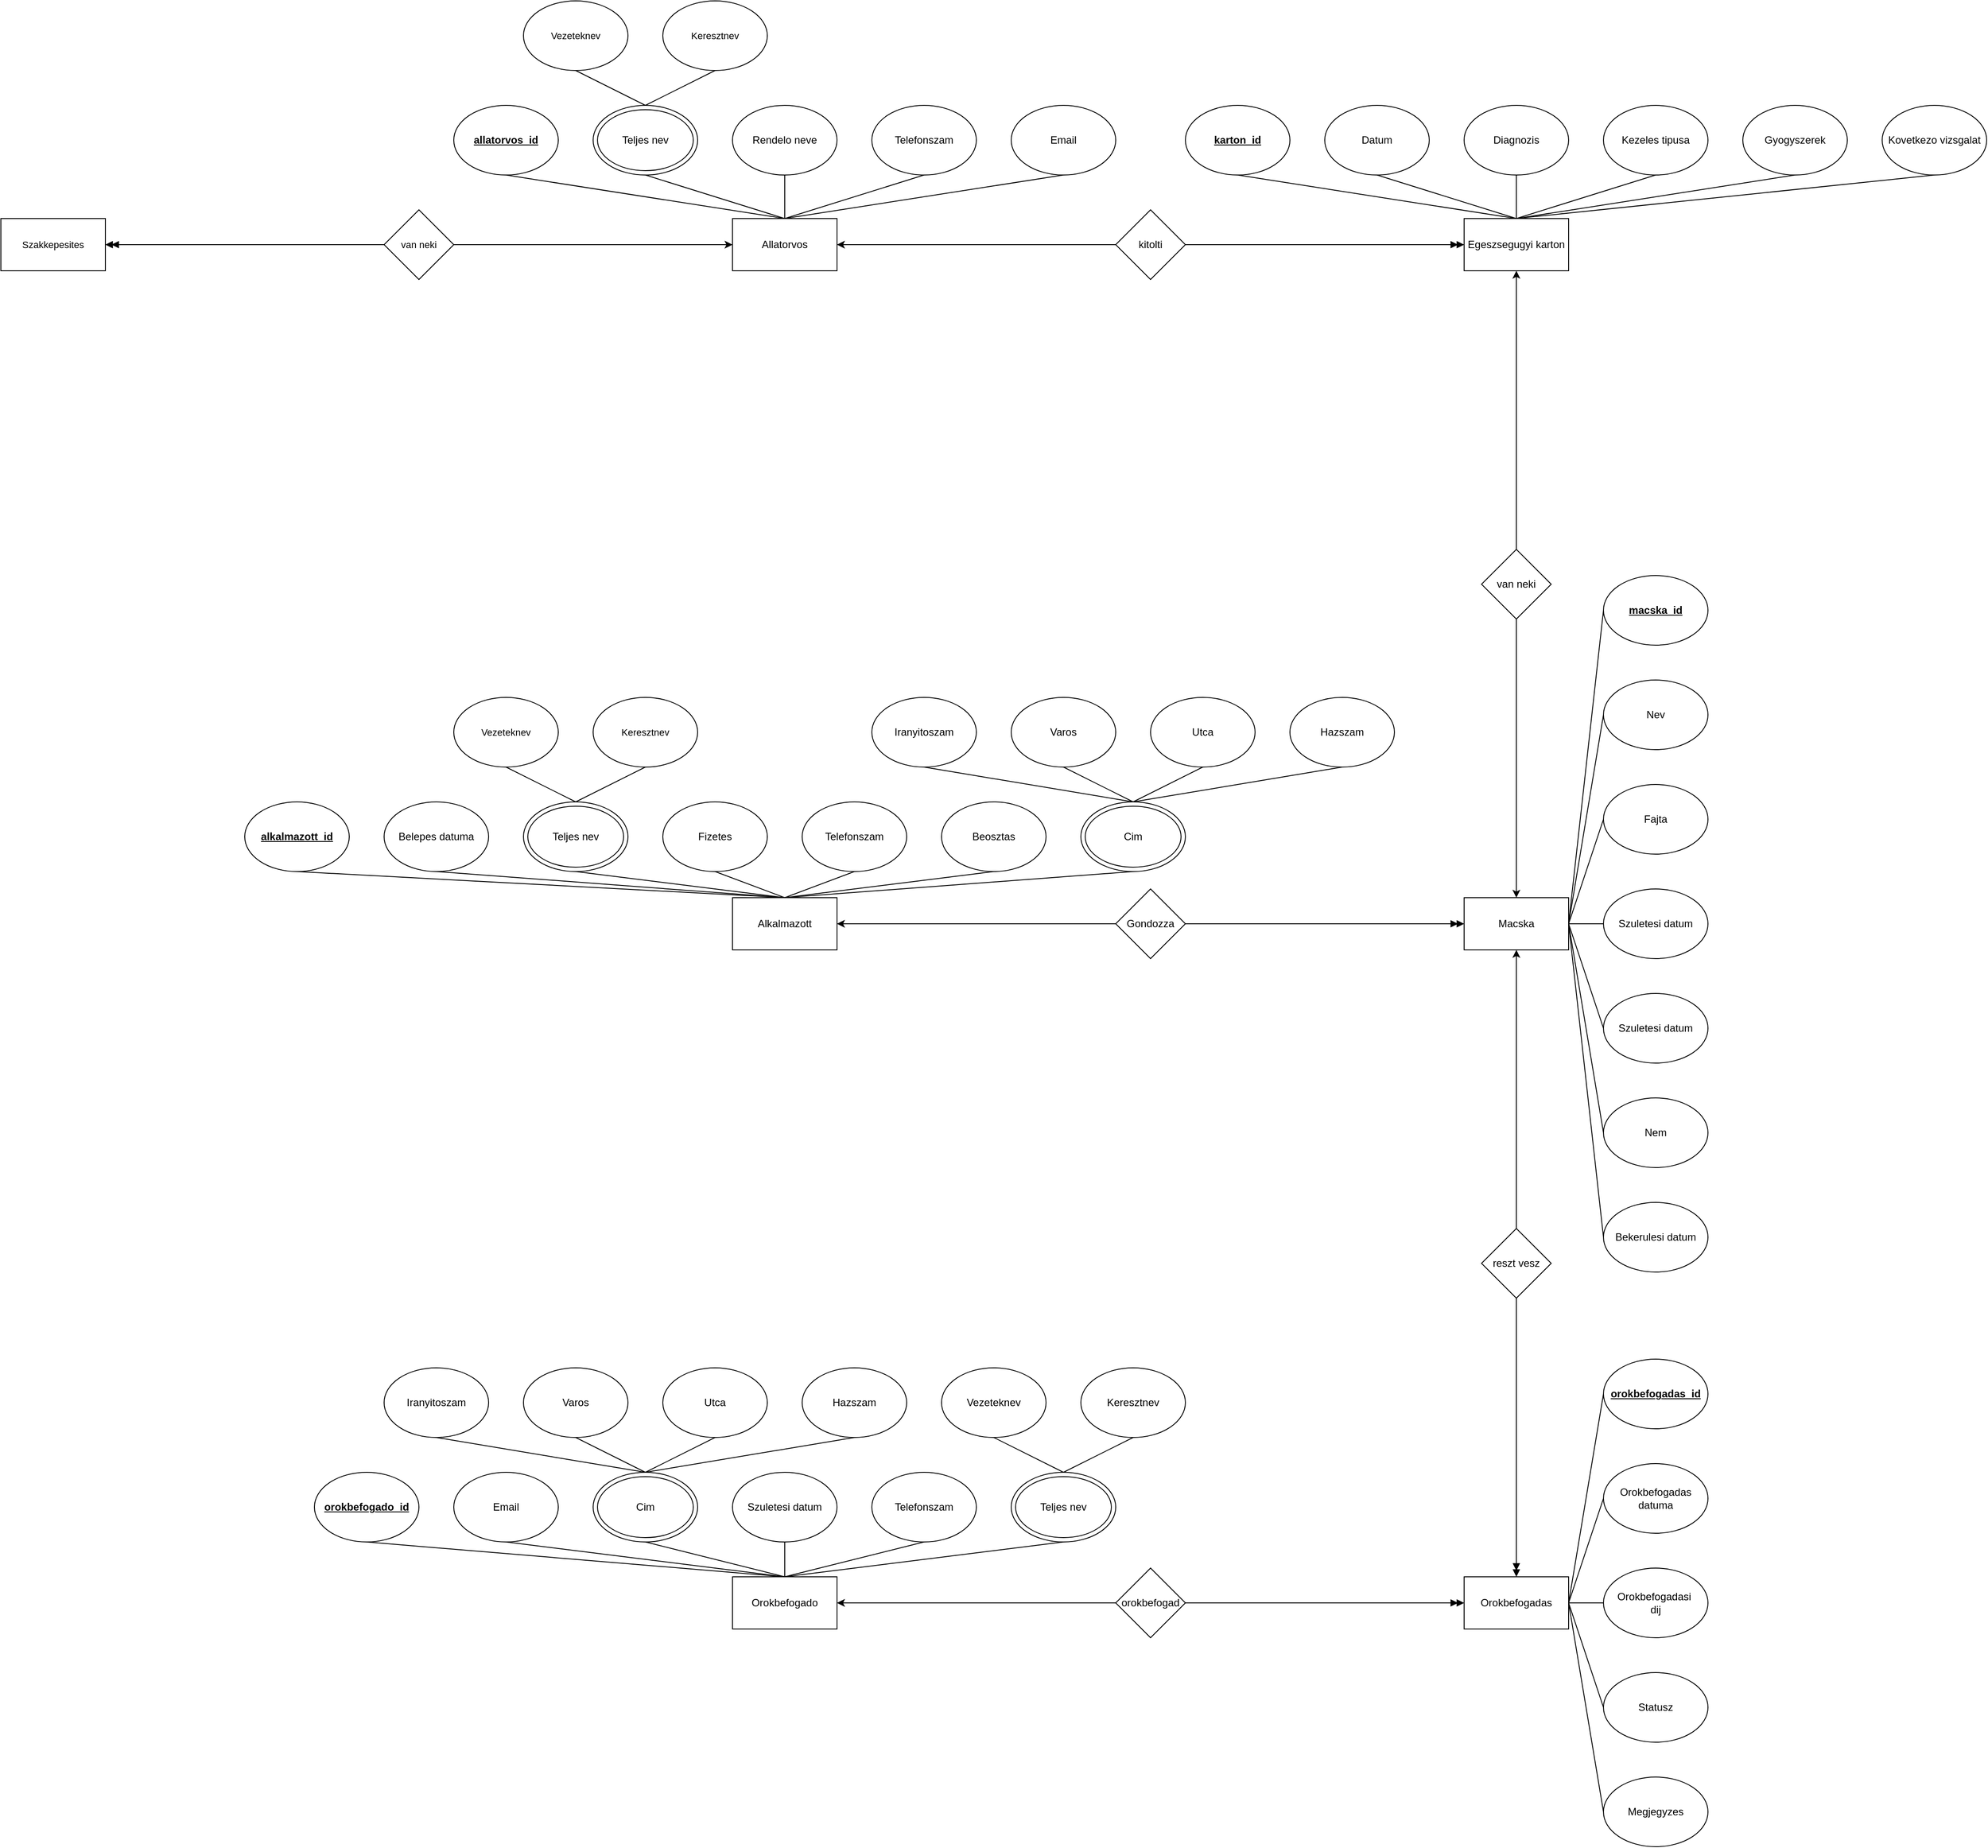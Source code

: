 <mxfile version="28.2.8">
  <diagram name="Page-1" id="yUV7ZsjLbzaU_Bt5MdeF">
    <mxGraphModel dx="7224" dy="4128" grid="1" gridSize="10" guides="1" tooltips="1" connect="1" arrows="1" fold="1" page="1" pageScale="1" pageWidth="850" pageHeight="1100" math="0" shadow="0">
      <root>
        <mxCell id="0" />
        <mxCell id="1" parent="0" />
        <mxCell id="zwaiDAuQ7gdKFJvqWLzA-14" style="edgeStyle=orthogonalEdgeStyle;rounded=0;orthogonalLoop=1;jettySize=auto;html=1;exitX=1;exitY=0.5;exitDx=0;exitDy=0;entryX=0;entryY=0.5;entryDx=0;entryDy=0;startArrow=classic;startFill=1;endArrow=none;endFill=0;" parent="1" source="zwaiDAuQ7gdKFJvqWLzA-1" target="zwaiDAuQ7gdKFJvqWLzA-8" edge="1">
          <mxGeometry relative="1" as="geometry" />
        </mxCell>
        <mxCell id="zwaiDAuQ7gdKFJvqWLzA-78" style="shape=connector;rounded=0;orthogonalLoop=1;jettySize=auto;html=1;exitX=0.5;exitY=0;exitDx=0;exitDy=0;entryX=0.5;entryY=1;entryDx=0;entryDy=0;strokeColor=default;align=center;verticalAlign=middle;fontFamily=Helvetica;fontSize=11;fontColor=default;labelBackgroundColor=default;endArrow=none;endFill=0;" parent="1" source="zwaiDAuQ7gdKFJvqWLzA-1" target="zwaiDAuQ7gdKFJvqWLzA-33" edge="1">
          <mxGeometry relative="1" as="geometry" />
        </mxCell>
        <mxCell id="zwaiDAuQ7gdKFJvqWLzA-80" style="edgeStyle=none;shape=connector;rounded=0;orthogonalLoop=1;jettySize=auto;html=1;exitX=0.5;exitY=0;exitDx=0;exitDy=0;entryX=0.5;entryY=1;entryDx=0;entryDy=0;strokeColor=default;align=center;verticalAlign=middle;fontFamily=Helvetica;fontSize=11;fontColor=default;labelBackgroundColor=default;endArrow=none;endFill=0;" parent="1" source="zwaiDAuQ7gdKFJvqWLzA-1" target="zwaiDAuQ7gdKFJvqWLzA-34" edge="1">
          <mxGeometry relative="1" as="geometry" />
        </mxCell>
        <mxCell id="zwaiDAuQ7gdKFJvqWLzA-81" style="edgeStyle=none;shape=connector;rounded=0;orthogonalLoop=1;jettySize=auto;html=1;exitX=0.5;exitY=0;exitDx=0;exitDy=0;entryX=0.5;entryY=1;entryDx=0;entryDy=0;strokeColor=default;align=center;verticalAlign=middle;fontFamily=Helvetica;fontSize=11;fontColor=default;labelBackgroundColor=default;endArrow=none;endFill=0;" parent="1" source="zwaiDAuQ7gdKFJvqWLzA-1" target="zwaiDAuQ7gdKFJvqWLzA-32" edge="1">
          <mxGeometry relative="1" as="geometry" />
        </mxCell>
        <mxCell id="zwaiDAuQ7gdKFJvqWLzA-82" style="edgeStyle=none;shape=connector;rounded=0;orthogonalLoop=1;jettySize=auto;html=1;exitX=0.5;exitY=0;exitDx=0;exitDy=0;entryX=0.5;entryY=1;entryDx=0;entryDy=0;strokeColor=default;align=center;verticalAlign=middle;fontFamily=Helvetica;fontSize=11;fontColor=default;labelBackgroundColor=default;endArrow=none;endFill=0;" parent="1" source="zwaiDAuQ7gdKFJvqWLzA-1" target="zwaiDAuQ7gdKFJvqWLzA-35" edge="1">
          <mxGeometry relative="1" as="geometry" />
        </mxCell>
        <mxCell id="zwaiDAuQ7gdKFJvqWLzA-83" style="edgeStyle=none;shape=connector;rounded=0;orthogonalLoop=1;jettySize=auto;html=1;exitX=0.5;exitY=0;exitDx=0;exitDy=0;entryX=0.5;entryY=1;entryDx=0;entryDy=0;strokeColor=default;align=center;verticalAlign=middle;fontFamily=Helvetica;fontSize=11;fontColor=default;labelBackgroundColor=default;endArrow=none;endFill=0;" parent="1" source="zwaiDAuQ7gdKFJvqWLzA-1" target="zwaiDAuQ7gdKFJvqWLzA-31" edge="1">
          <mxGeometry relative="1" as="geometry" />
        </mxCell>
        <mxCell id="zwaiDAuQ7gdKFJvqWLzA-1" value="Allatorvos" style="rounded=0;whiteSpace=wrap;html=1;" parent="1" vertex="1">
          <mxGeometry x="-440" y="170" width="120" height="60" as="geometry" />
        </mxCell>
        <mxCell id="6X2v9C-QTMRJA9wNfrxJ-8" style="edgeStyle=none;shape=connector;rounded=0;orthogonalLoop=1;jettySize=auto;html=1;exitX=0.5;exitY=0;exitDx=0;exitDy=0;entryX=0.5;entryY=1;entryDx=0;entryDy=0;strokeColor=default;align=center;verticalAlign=middle;fontFamily=Helvetica;fontSize=11;fontColor=default;labelBackgroundColor=default;endArrow=none;endFill=0;" edge="1" parent="1" source="zwaiDAuQ7gdKFJvqWLzA-2" target="zwaiDAuQ7gdKFJvqWLzA-43">
          <mxGeometry relative="1" as="geometry" />
        </mxCell>
        <mxCell id="6X2v9C-QTMRJA9wNfrxJ-9" style="edgeStyle=none;shape=connector;rounded=0;orthogonalLoop=1;jettySize=auto;html=1;exitX=0.5;exitY=0;exitDx=0;exitDy=0;entryX=0.5;entryY=1;entryDx=0;entryDy=0;strokeColor=default;align=center;verticalAlign=middle;fontFamily=Helvetica;fontSize=11;fontColor=default;labelBackgroundColor=default;endArrow=none;endFill=0;" edge="1" parent="1" source="zwaiDAuQ7gdKFJvqWLzA-2" target="zwaiDAuQ7gdKFJvqWLzA-42">
          <mxGeometry relative="1" as="geometry" />
        </mxCell>
        <mxCell id="6X2v9C-QTMRJA9wNfrxJ-10" style="edgeStyle=none;shape=connector;rounded=0;orthogonalLoop=1;jettySize=auto;html=1;exitX=0.5;exitY=0;exitDx=0;exitDy=0;entryX=0.5;entryY=1;entryDx=0;entryDy=0;strokeColor=default;align=center;verticalAlign=middle;fontFamily=Helvetica;fontSize=11;fontColor=default;labelBackgroundColor=default;endArrow=none;endFill=0;" edge="1" parent="1" source="zwaiDAuQ7gdKFJvqWLzA-2" target="zwaiDAuQ7gdKFJvqWLzA-41">
          <mxGeometry relative="1" as="geometry" />
        </mxCell>
        <mxCell id="6X2v9C-QTMRJA9wNfrxJ-11" style="edgeStyle=none;shape=connector;rounded=0;orthogonalLoop=1;jettySize=auto;html=1;exitX=0.5;exitY=0;exitDx=0;exitDy=0;entryX=0.5;entryY=1;entryDx=0;entryDy=0;strokeColor=default;align=center;verticalAlign=middle;fontFamily=Helvetica;fontSize=11;fontColor=default;labelBackgroundColor=default;endArrow=none;endFill=0;" edge="1" parent="1" source="zwaiDAuQ7gdKFJvqWLzA-2" target="zwaiDAuQ7gdKFJvqWLzA-44">
          <mxGeometry relative="1" as="geometry" />
        </mxCell>
        <mxCell id="6X2v9C-QTMRJA9wNfrxJ-12" style="edgeStyle=none;shape=connector;rounded=0;orthogonalLoop=1;jettySize=auto;html=1;exitX=0.5;exitY=0;exitDx=0;exitDy=0;entryX=0.5;entryY=1;entryDx=0;entryDy=0;strokeColor=default;align=center;verticalAlign=middle;fontFamily=Helvetica;fontSize=11;fontColor=default;labelBackgroundColor=default;endArrow=none;endFill=0;" edge="1" parent="1" source="zwaiDAuQ7gdKFJvqWLzA-2" target="zwaiDAuQ7gdKFJvqWLzA-45">
          <mxGeometry relative="1" as="geometry" />
        </mxCell>
        <mxCell id="zwaiDAuQ7gdKFJvqWLzA-2" value="Egeszsegugyi karton" style="rounded=0;whiteSpace=wrap;html=1;" parent="1" vertex="1">
          <mxGeometry x="400" y="170" width="120" height="60" as="geometry" />
        </mxCell>
        <mxCell id="6X2v9C-QTMRJA9wNfrxJ-33" style="edgeStyle=none;shape=connector;rounded=0;orthogonalLoop=1;jettySize=auto;html=1;exitX=0.5;exitY=0;exitDx=0;exitDy=0;entryX=0.5;entryY=1;entryDx=0;entryDy=0;strokeColor=default;align=center;verticalAlign=middle;fontFamily=Helvetica;fontSize=11;fontColor=default;labelBackgroundColor=default;endArrow=none;endFill=0;" edge="1" parent="1" source="zwaiDAuQ7gdKFJvqWLzA-4" target="zwaiDAuQ7gdKFJvqWLzA-72">
          <mxGeometry relative="1" as="geometry" />
        </mxCell>
        <mxCell id="6X2v9C-QTMRJA9wNfrxJ-34" style="edgeStyle=none;shape=connector;rounded=0;orthogonalLoop=1;jettySize=auto;html=1;exitX=0.5;exitY=0;exitDx=0;exitDy=0;entryX=0.5;entryY=1;entryDx=0;entryDy=0;strokeColor=default;align=center;verticalAlign=middle;fontFamily=Helvetica;fontSize=11;fontColor=default;labelBackgroundColor=default;endArrow=none;endFill=0;" edge="1" parent="1" source="zwaiDAuQ7gdKFJvqWLzA-4" target="zwaiDAuQ7gdKFJvqWLzA-74">
          <mxGeometry relative="1" as="geometry" />
        </mxCell>
        <mxCell id="6X2v9C-QTMRJA9wNfrxJ-35" style="edgeStyle=none;shape=connector;rounded=0;orthogonalLoop=1;jettySize=auto;html=1;exitX=0.5;exitY=0;exitDx=0;exitDy=0;entryX=0.5;entryY=1;entryDx=0;entryDy=0;strokeColor=default;align=center;verticalAlign=middle;fontFamily=Helvetica;fontSize=11;fontColor=default;labelBackgroundColor=default;endArrow=none;endFill=0;" edge="1" parent="1" source="zwaiDAuQ7gdKFJvqWLzA-4" target="zwaiDAuQ7gdKFJvqWLzA-73">
          <mxGeometry relative="1" as="geometry" />
        </mxCell>
        <mxCell id="6X2v9C-QTMRJA9wNfrxJ-36" style="edgeStyle=none;shape=connector;rounded=0;orthogonalLoop=1;jettySize=auto;html=1;exitX=0.5;exitY=0;exitDx=0;exitDy=0;entryX=0.5;entryY=1;entryDx=0;entryDy=0;strokeColor=default;align=center;verticalAlign=middle;fontFamily=Helvetica;fontSize=11;fontColor=default;labelBackgroundColor=default;endArrow=none;endFill=0;" edge="1" parent="1" source="zwaiDAuQ7gdKFJvqWLzA-4" target="zwaiDAuQ7gdKFJvqWLzA-71">
          <mxGeometry relative="1" as="geometry" />
        </mxCell>
        <mxCell id="6X2v9C-QTMRJA9wNfrxJ-37" style="edgeStyle=none;shape=connector;rounded=0;orthogonalLoop=1;jettySize=auto;html=1;exitX=0.5;exitY=0;exitDx=0;exitDy=0;entryX=0.5;entryY=1;entryDx=0;entryDy=0;strokeColor=default;align=center;verticalAlign=middle;fontFamily=Helvetica;fontSize=11;fontColor=default;labelBackgroundColor=default;endArrow=none;endFill=0;" edge="1" parent="1" source="zwaiDAuQ7gdKFJvqWLzA-4" target="zwaiDAuQ7gdKFJvqWLzA-75">
          <mxGeometry relative="1" as="geometry" />
        </mxCell>
        <mxCell id="6X2v9C-QTMRJA9wNfrxJ-38" style="edgeStyle=none;shape=connector;rounded=0;orthogonalLoop=1;jettySize=auto;html=1;exitX=0.5;exitY=0;exitDx=0;exitDy=0;entryX=0.5;entryY=1;entryDx=0;entryDy=0;strokeColor=default;align=center;verticalAlign=middle;fontFamily=Helvetica;fontSize=11;fontColor=default;labelBackgroundColor=default;endArrow=none;endFill=0;" edge="1" parent="1" source="zwaiDAuQ7gdKFJvqWLzA-4" target="zwaiDAuQ7gdKFJvqWLzA-69">
          <mxGeometry relative="1" as="geometry" />
        </mxCell>
        <mxCell id="6X2v9C-QTMRJA9wNfrxJ-39" style="edgeStyle=none;shape=connector;rounded=0;orthogonalLoop=1;jettySize=auto;html=1;exitX=0.5;exitY=0;exitDx=0;exitDy=0;entryX=0.5;entryY=1;entryDx=0;entryDy=0;strokeColor=default;align=center;verticalAlign=middle;fontFamily=Helvetica;fontSize=11;fontColor=default;labelBackgroundColor=default;endArrow=none;endFill=0;" edge="1" parent="1" source="zwaiDAuQ7gdKFJvqWLzA-4" target="zwaiDAuQ7gdKFJvqWLzA-70">
          <mxGeometry relative="1" as="geometry" />
        </mxCell>
        <mxCell id="zwaiDAuQ7gdKFJvqWLzA-4" value="Alkalmazott" style="rounded=0;whiteSpace=wrap;html=1;" parent="1" vertex="1">
          <mxGeometry x="-440" y="950" width="120" height="60" as="geometry" />
        </mxCell>
        <mxCell id="zwaiDAuQ7gdKFJvqWLzA-113" style="edgeStyle=none;shape=connector;rounded=0;orthogonalLoop=1;jettySize=auto;html=1;exitX=1;exitY=0.5;exitDx=0;exitDy=0;entryX=0;entryY=0.5;entryDx=0;entryDy=0;strokeColor=default;align=center;verticalAlign=middle;fontFamily=Helvetica;fontSize=11;fontColor=default;labelBackgroundColor=default;endArrow=none;endFill=0;" parent="1" source="zwaiDAuQ7gdKFJvqWLzA-5" target="zwaiDAuQ7gdKFJvqWLzA-50" edge="1">
          <mxGeometry relative="1" as="geometry" />
        </mxCell>
        <mxCell id="zwaiDAuQ7gdKFJvqWLzA-114" style="edgeStyle=none;shape=connector;rounded=0;orthogonalLoop=1;jettySize=auto;html=1;exitX=1;exitY=0.5;exitDx=0;exitDy=0;entryX=0;entryY=0.5;entryDx=0;entryDy=0;strokeColor=default;align=center;verticalAlign=middle;fontFamily=Helvetica;fontSize=11;fontColor=default;labelBackgroundColor=default;endArrow=none;endFill=0;" parent="1" source="zwaiDAuQ7gdKFJvqWLzA-5" target="zwaiDAuQ7gdKFJvqWLzA-49" edge="1">
          <mxGeometry relative="1" as="geometry" />
        </mxCell>
        <mxCell id="zwaiDAuQ7gdKFJvqWLzA-115" style="edgeStyle=none;shape=connector;rounded=0;orthogonalLoop=1;jettySize=auto;html=1;exitX=1;exitY=0.5;exitDx=0;exitDy=0;entryX=0;entryY=0.5;entryDx=0;entryDy=0;strokeColor=default;align=center;verticalAlign=middle;fontFamily=Helvetica;fontSize=11;fontColor=default;labelBackgroundColor=default;endArrow=none;endFill=0;" parent="1" source="zwaiDAuQ7gdKFJvqWLzA-5" target="zwaiDAuQ7gdKFJvqWLzA-48" edge="1">
          <mxGeometry relative="1" as="geometry" />
        </mxCell>
        <mxCell id="zwaiDAuQ7gdKFJvqWLzA-116" style="edgeStyle=none;shape=connector;rounded=0;orthogonalLoop=1;jettySize=auto;html=1;exitX=1;exitY=0.5;exitDx=0;exitDy=0;entryX=0;entryY=0.5;entryDx=0;entryDy=0;strokeColor=default;align=center;verticalAlign=middle;fontFamily=Helvetica;fontSize=11;fontColor=default;labelBackgroundColor=default;endArrow=none;endFill=0;" parent="1" source="zwaiDAuQ7gdKFJvqWLzA-5" target="zwaiDAuQ7gdKFJvqWLzA-47" edge="1">
          <mxGeometry relative="1" as="geometry" />
        </mxCell>
        <mxCell id="zwaiDAuQ7gdKFJvqWLzA-118" style="edgeStyle=none;shape=connector;rounded=0;orthogonalLoop=1;jettySize=auto;html=1;exitX=1;exitY=0.5;exitDx=0;exitDy=0;entryX=0;entryY=0.5;entryDx=0;entryDy=0;strokeColor=default;align=center;verticalAlign=middle;fontFamily=Helvetica;fontSize=11;fontColor=default;labelBackgroundColor=default;endArrow=none;endFill=0;" parent="1" source="zwaiDAuQ7gdKFJvqWLzA-5" target="zwaiDAuQ7gdKFJvqWLzA-52" edge="1">
          <mxGeometry relative="1" as="geometry" />
        </mxCell>
        <mxCell id="zwaiDAuQ7gdKFJvqWLzA-132" style="edgeStyle=none;shape=connector;rounded=0;orthogonalLoop=1;jettySize=auto;html=1;exitX=1;exitY=0.5;exitDx=0;exitDy=0;entryX=0;entryY=0.5;entryDx=0;entryDy=0;strokeColor=default;align=center;verticalAlign=middle;fontFamily=Helvetica;fontSize=11;fontColor=default;labelBackgroundColor=default;endArrow=none;endFill=0;" parent="1" source="zwaiDAuQ7gdKFJvqWLzA-5" target="zwaiDAuQ7gdKFJvqWLzA-131" edge="1">
          <mxGeometry relative="1" as="geometry" />
        </mxCell>
        <mxCell id="6X2v9C-QTMRJA9wNfrxJ-2" style="rounded=0;orthogonalLoop=1;jettySize=auto;html=1;exitX=1;exitY=0.5;exitDx=0;exitDy=0;entryX=0;entryY=0.5;entryDx=0;entryDy=0;endArrow=none;endFill=0;" edge="1" parent="1" source="zwaiDAuQ7gdKFJvqWLzA-5" target="6X2v9C-QTMRJA9wNfrxJ-1">
          <mxGeometry relative="1" as="geometry" />
        </mxCell>
        <mxCell id="zwaiDAuQ7gdKFJvqWLzA-5" value="Macska" style="rounded=0;whiteSpace=wrap;html=1;" parent="1" vertex="1">
          <mxGeometry x="400" y="950" width="120" height="60" as="geometry" />
        </mxCell>
        <mxCell id="zwaiDAuQ7gdKFJvqWLzA-120" style="edgeStyle=none;shape=connector;rounded=0;orthogonalLoop=1;jettySize=auto;html=1;exitX=1;exitY=0.5;exitDx=0;exitDy=0;entryX=0;entryY=0.5;entryDx=0;entryDy=0;strokeColor=default;align=center;verticalAlign=middle;fontFamily=Helvetica;fontSize=11;fontColor=default;labelBackgroundColor=default;endArrow=none;endFill=0;" parent="1" source="zwaiDAuQ7gdKFJvqWLzA-6" target="zwaiDAuQ7gdKFJvqWLzA-54" edge="1">
          <mxGeometry relative="1" as="geometry" />
        </mxCell>
        <mxCell id="zwaiDAuQ7gdKFJvqWLzA-121" style="edgeStyle=none;shape=connector;rounded=0;orthogonalLoop=1;jettySize=auto;html=1;exitX=1;exitY=0.5;exitDx=0;exitDy=0;entryX=0;entryY=0.5;entryDx=0;entryDy=0;strokeColor=default;align=center;verticalAlign=middle;fontFamily=Helvetica;fontSize=11;fontColor=default;labelBackgroundColor=default;endArrow=none;endFill=0;" parent="1" source="zwaiDAuQ7gdKFJvqWLzA-6" target="zwaiDAuQ7gdKFJvqWLzA-55" edge="1">
          <mxGeometry relative="1" as="geometry" />
        </mxCell>
        <mxCell id="zwaiDAuQ7gdKFJvqWLzA-123" style="edgeStyle=none;shape=connector;rounded=0;orthogonalLoop=1;jettySize=auto;html=1;exitX=1;exitY=0.5;exitDx=0;exitDy=0;entryX=0;entryY=0.5;entryDx=0;entryDy=0;strokeColor=default;align=center;verticalAlign=middle;fontFamily=Helvetica;fontSize=11;fontColor=default;labelBackgroundColor=default;endArrow=none;endFill=0;" parent="1" source="zwaiDAuQ7gdKFJvqWLzA-6" target="zwaiDAuQ7gdKFJvqWLzA-57" edge="1">
          <mxGeometry relative="1" as="geometry" />
        </mxCell>
        <mxCell id="zwaiDAuQ7gdKFJvqWLzA-124" style="edgeStyle=none;shape=connector;rounded=0;orthogonalLoop=1;jettySize=auto;html=1;exitX=1;exitY=0.5;exitDx=0;exitDy=0;entryX=0;entryY=0.5;entryDx=0;entryDy=0;strokeColor=default;align=center;verticalAlign=middle;fontFamily=Helvetica;fontSize=11;fontColor=default;labelBackgroundColor=default;endArrow=none;endFill=0;" parent="1" source="zwaiDAuQ7gdKFJvqWLzA-6" target="zwaiDAuQ7gdKFJvqWLzA-58" edge="1">
          <mxGeometry relative="1" as="geometry" />
        </mxCell>
        <mxCell id="zwaiDAuQ7gdKFJvqWLzA-6" value="Orokbefogadas" style="rounded=0;whiteSpace=wrap;html=1;" parent="1" vertex="1">
          <mxGeometry x="400" y="1730" width="120" height="60" as="geometry" />
        </mxCell>
        <mxCell id="6X2v9C-QTMRJA9wNfrxJ-46" style="edgeStyle=none;shape=connector;rounded=0;orthogonalLoop=1;jettySize=auto;html=1;exitX=0.5;exitY=0;exitDx=0;exitDy=0;entryX=0.5;entryY=1;entryDx=0;entryDy=0;strokeColor=default;align=center;verticalAlign=middle;fontFamily=Helvetica;fontSize=11;fontColor=default;labelBackgroundColor=default;endArrow=none;endFill=0;" edge="1" parent="1" source="zwaiDAuQ7gdKFJvqWLzA-7" target="zwaiDAuQ7gdKFJvqWLzA-61">
          <mxGeometry relative="1" as="geometry" />
        </mxCell>
        <mxCell id="6X2v9C-QTMRJA9wNfrxJ-47" style="edgeStyle=none;shape=connector;rounded=0;orthogonalLoop=1;jettySize=auto;html=1;exitX=0.5;exitY=0;exitDx=0;exitDy=0;entryX=0.5;entryY=1;entryDx=0;entryDy=0;strokeColor=default;align=center;verticalAlign=middle;fontFamily=Helvetica;fontSize=11;fontColor=default;labelBackgroundColor=default;endArrow=none;endFill=0;" edge="1" parent="1" source="zwaiDAuQ7gdKFJvqWLzA-7" target="zwaiDAuQ7gdKFJvqWLzA-62">
          <mxGeometry relative="1" as="geometry" />
        </mxCell>
        <mxCell id="6X2v9C-QTMRJA9wNfrxJ-48" style="edgeStyle=none;shape=connector;rounded=0;orthogonalLoop=1;jettySize=auto;html=1;exitX=0.5;exitY=0;exitDx=0;exitDy=0;entryX=0.5;entryY=1;entryDx=0;entryDy=0;strokeColor=default;align=center;verticalAlign=middle;fontFamily=Helvetica;fontSize=11;fontColor=default;labelBackgroundColor=default;endArrow=none;endFill=0;" edge="1" parent="1" source="zwaiDAuQ7gdKFJvqWLzA-7" target="zwaiDAuQ7gdKFJvqWLzA-59">
          <mxGeometry relative="1" as="geometry" />
        </mxCell>
        <mxCell id="6X2v9C-QTMRJA9wNfrxJ-49" style="edgeStyle=none;shape=connector;rounded=0;orthogonalLoop=1;jettySize=auto;html=1;exitX=0.5;exitY=0;exitDx=0;exitDy=0;entryX=0.5;entryY=1;entryDx=0;entryDy=0;strokeColor=default;align=center;verticalAlign=middle;fontFamily=Helvetica;fontSize=11;fontColor=default;labelBackgroundColor=default;endArrow=none;endFill=0;" edge="1" parent="1" source="zwaiDAuQ7gdKFJvqWLzA-7" target="zwaiDAuQ7gdKFJvqWLzA-60">
          <mxGeometry relative="1" as="geometry" />
        </mxCell>
        <mxCell id="6X2v9C-QTMRJA9wNfrxJ-50" style="edgeStyle=none;shape=connector;rounded=0;orthogonalLoop=1;jettySize=auto;html=1;exitX=0.5;exitY=0;exitDx=0;exitDy=0;entryX=0.5;entryY=1;entryDx=0;entryDy=0;strokeColor=default;align=center;verticalAlign=middle;fontFamily=Helvetica;fontSize=11;fontColor=default;labelBackgroundColor=default;endArrow=none;endFill=0;" edge="1" parent="1" source="zwaiDAuQ7gdKFJvqWLzA-7" target="zwaiDAuQ7gdKFJvqWLzA-63">
          <mxGeometry relative="1" as="geometry" />
        </mxCell>
        <mxCell id="6X2v9C-QTMRJA9wNfrxJ-51" style="edgeStyle=none;shape=connector;rounded=0;orthogonalLoop=1;jettySize=auto;html=1;exitX=0.5;exitY=0;exitDx=0;exitDy=0;entryX=0.5;entryY=1;entryDx=0;entryDy=0;strokeColor=default;align=center;verticalAlign=middle;fontFamily=Helvetica;fontSize=11;fontColor=default;labelBackgroundColor=default;endArrow=none;endFill=0;" edge="1" parent="1" source="zwaiDAuQ7gdKFJvqWLzA-7" target="zwaiDAuQ7gdKFJvqWLzA-64">
          <mxGeometry relative="1" as="geometry" />
        </mxCell>
        <mxCell id="zwaiDAuQ7gdKFJvqWLzA-7" value="Orokbefogado" style="rounded=0;whiteSpace=wrap;html=1;" parent="1" vertex="1">
          <mxGeometry x="-440" y="1730" width="120" height="60" as="geometry" />
        </mxCell>
        <mxCell id="zwaiDAuQ7gdKFJvqWLzA-15" style="edgeStyle=orthogonalEdgeStyle;rounded=0;orthogonalLoop=1;jettySize=auto;html=1;exitX=1;exitY=0.5;exitDx=0;exitDy=0;entryX=0;entryY=0.5;entryDx=0;entryDy=0;endArrow=doubleBlock;endFill=1;" parent="1" source="zwaiDAuQ7gdKFJvqWLzA-8" target="zwaiDAuQ7gdKFJvqWLzA-2" edge="1">
          <mxGeometry relative="1" as="geometry">
            <mxPoint x="285" y="360" as="sourcePoint" />
          </mxGeometry>
        </mxCell>
        <mxCell id="zwaiDAuQ7gdKFJvqWLzA-8" value="kitolti" style="rhombus;whiteSpace=wrap;html=1;" parent="1" vertex="1">
          <mxGeometry y="160" width="80" height="80" as="geometry" />
        </mxCell>
        <mxCell id="zwaiDAuQ7gdKFJvqWLzA-19" style="edgeStyle=orthogonalEdgeStyle;rounded=0;orthogonalLoop=1;jettySize=auto;html=1;exitX=0.5;exitY=0;exitDx=0;exitDy=0;entryX=0.5;entryY=1;entryDx=0;entryDy=0;" parent="1" source="zwaiDAuQ7gdKFJvqWLzA-11" target="zwaiDAuQ7gdKFJvqWLzA-5" edge="1">
          <mxGeometry relative="1" as="geometry" />
        </mxCell>
        <mxCell id="zwaiDAuQ7gdKFJvqWLzA-20" style="edgeStyle=orthogonalEdgeStyle;rounded=0;orthogonalLoop=1;jettySize=auto;html=1;exitX=0.5;exitY=1;exitDx=0;exitDy=0;entryX=0.5;entryY=0;entryDx=0;entryDy=0;endArrow=doubleBlock;endFill=1;" parent="1" source="zwaiDAuQ7gdKFJvqWLzA-11" target="zwaiDAuQ7gdKFJvqWLzA-6" edge="1">
          <mxGeometry relative="1" as="geometry" />
        </mxCell>
        <mxCell id="zwaiDAuQ7gdKFJvqWLzA-11" value="reszt vesz" style="rhombus;whiteSpace=wrap;html=1;" parent="1" vertex="1">
          <mxGeometry x="420" y="1330" width="80" height="80" as="geometry" />
        </mxCell>
        <mxCell id="zwaiDAuQ7gdKFJvqWLzA-21" style="edgeStyle=orthogonalEdgeStyle;rounded=0;orthogonalLoop=1;jettySize=auto;html=1;exitX=0;exitY=0.5;exitDx=0;exitDy=0;entryX=1;entryY=0.5;entryDx=0;entryDy=0;endArrow=classic;endFill=1;" parent="1" source="zwaiDAuQ7gdKFJvqWLzA-12" target="zwaiDAuQ7gdKFJvqWLzA-7" edge="1">
          <mxGeometry relative="1" as="geometry" />
        </mxCell>
        <mxCell id="zwaiDAuQ7gdKFJvqWLzA-22" style="edgeStyle=orthogonalEdgeStyle;rounded=0;orthogonalLoop=1;jettySize=auto;html=1;exitX=1;exitY=0.5;exitDx=0;exitDy=0;entryX=0;entryY=0.5;entryDx=0;entryDy=0;endArrow=doubleBlock;endFill=1;" parent="1" source="zwaiDAuQ7gdKFJvqWLzA-12" target="zwaiDAuQ7gdKFJvqWLzA-6" edge="1">
          <mxGeometry relative="1" as="geometry" />
        </mxCell>
        <mxCell id="zwaiDAuQ7gdKFJvqWLzA-12" value="orokbefogad" style="rhombus;whiteSpace=wrap;html=1;" parent="1" vertex="1">
          <mxGeometry y="1720" width="80" height="80" as="geometry" />
        </mxCell>
        <mxCell id="zwaiDAuQ7gdKFJvqWLzA-27" style="edgeStyle=orthogonalEdgeStyle;rounded=0;orthogonalLoop=1;jettySize=auto;html=1;exitX=0;exitY=0.5;exitDx=0;exitDy=0;entryX=1;entryY=0.5;entryDx=0;entryDy=0;" parent="1" source="zwaiDAuQ7gdKFJvqWLzA-13" target="zwaiDAuQ7gdKFJvqWLzA-4" edge="1">
          <mxGeometry relative="1" as="geometry" />
        </mxCell>
        <mxCell id="zwaiDAuQ7gdKFJvqWLzA-28" style="edgeStyle=orthogonalEdgeStyle;rounded=0;orthogonalLoop=1;jettySize=auto;html=1;exitX=1;exitY=0.5;exitDx=0;exitDy=0;entryX=0;entryY=0.5;entryDx=0;entryDy=0;endArrow=doubleBlock;endFill=1;" parent="1" source="zwaiDAuQ7gdKFJvqWLzA-13" target="zwaiDAuQ7gdKFJvqWLzA-5" edge="1">
          <mxGeometry relative="1" as="geometry" />
        </mxCell>
        <mxCell id="zwaiDAuQ7gdKFJvqWLzA-13" value="Gondozza" style="rhombus;whiteSpace=wrap;html=1;" parent="1" vertex="1">
          <mxGeometry y="940" width="80" height="80" as="geometry" />
        </mxCell>
        <mxCell id="zwaiDAuQ7gdKFJvqWLzA-17" style="edgeStyle=orthogonalEdgeStyle;rounded=0;orthogonalLoop=1;jettySize=auto;html=1;exitX=0.5;exitY=0;exitDx=0;exitDy=0;entryX=0.5;entryY=1;entryDx=0;entryDy=0;" parent="1" source="zwaiDAuQ7gdKFJvqWLzA-16" target="zwaiDAuQ7gdKFJvqWLzA-2" edge="1">
          <mxGeometry relative="1" as="geometry">
            <mxPoint x="480" y="595" as="sourcePoint" />
          </mxGeometry>
        </mxCell>
        <mxCell id="zwaiDAuQ7gdKFJvqWLzA-18" style="edgeStyle=orthogonalEdgeStyle;rounded=0;orthogonalLoop=1;jettySize=auto;html=1;exitX=0.5;exitY=1;exitDx=0;exitDy=0;entryX=0.5;entryY=0;entryDx=0;entryDy=0;" parent="1" source="zwaiDAuQ7gdKFJvqWLzA-16" target="zwaiDAuQ7gdKFJvqWLzA-5" edge="1">
          <mxGeometry relative="1" as="geometry">
            <mxPoint x="460" y="480" as="sourcePoint" />
          </mxGeometry>
        </mxCell>
        <mxCell id="zwaiDAuQ7gdKFJvqWLzA-16" value="van neki" style="rhombus;whiteSpace=wrap;html=1;" parent="1" vertex="1">
          <mxGeometry x="420" y="550" width="80" height="80" as="geometry" />
        </mxCell>
        <mxCell id="zwaiDAuQ7gdKFJvqWLzA-31" value="&lt;u&gt;&lt;b&gt;allatorvos_id&lt;/b&gt;&lt;/u&gt;" style="ellipse;whiteSpace=wrap;html=1;" parent="1" vertex="1">
          <mxGeometry x="-760" y="40" width="120" height="80" as="geometry" />
        </mxCell>
        <mxCell id="zwaiDAuQ7gdKFJvqWLzA-32" value="Email" style="ellipse;whiteSpace=wrap;html=1;" parent="1" vertex="1">
          <mxGeometry x="-120" y="40" width="120" height="80" as="geometry" />
        </mxCell>
        <mxCell id="zwaiDAuQ7gdKFJvqWLzA-33" value="Rendelo neve" style="ellipse;whiteSpace=wrap;html=1;" parent="1" vertex="1">
          <mxGeometry x="-440" y="40" width="120" height="80" as="geometry" />
        </mxCell>
        <mxCell id="zwaiDAuQ7gdKFJvqWLzA-34" value="Telefonszam" style="ellipse;whiteSpace=wrap;html=1;" parent="1" vertex="1">
          <mxGeometry x="-280" y="40" width="120" height="80" as="geometry" />
        </mxCell>
        <mxCell id="6X2v9C-QTMRJA9wNfrxJ-19" style="edgeStyle=none;shape=connector;rounded=0;orthogonalLoop=1;jettySize=auto;html=1;exitX=0.5;exitY=0;exitDx=0;exitDy=0;entryX=0.5;entryY=1;entryDx=0;entryDy=0;strokeColor=default;align=center;verticalAlign=middle;fontFamily=Helvetica;fontSize=11;fontColor=default;labelBackgroundColor=default;endArrow=none;endFill=0;" edge="1" parent="1" source="zwaiDAuQ7gdKFJvqWLzA-35" target="6X2v9C-QTMRJA9wNfrxJ-17">
          <mxGeometry relative="1" as="geometry" />
        </mxCell>
        <mxCell id="6X2v9C-QTMRJA9wNfrxJ-20" style="edgeStyle=none;shape=connector;rounded=0;orthogonalLoop=1;jettySize=auto;html=1;exitX=0.5;exitY=0;exitDx=0;exitDy=0;entryX=0.5;entryY=1;entryDx=0;entryDy=0;strokeColor=default;align=center;verticalAlign=middle;fontFamily=Helvetica;fontSize=11;fontColor=default;labelBackgroundColor=default;endArrow=none;endFill=0;" edge="1" parent="1" source="zwaiDAuQ7gdKFJvqWLzA-35" target="6X2v9C-QTMRJA9wNfrxJ-18">
          <mxGeometry relative="1" as="geometry" />
        </mxCell>
        <mxCell id="zwaiDAuQ7gdKFJvqWLzA-35" value="" style="ellipse;whiteSpace=wrap;html=1;" parent="1" vertex="1">
          <mxGeometry x="-600" y="40" width="120" height="80" as="geometry" />
        </mxCell>
        <mxCell id="zwaiDAuQ7gdKFJvqWLzA-41" value="&lt;b&gt;&lt;u&gt;karton_id&lt;/u&gt;&lt;/b&gt;" style="ellipse;whiteSpace=wrap;html=1;" parent="1" vertex="1">
          <mxGeometry x="80" y="40" width="120" height="80" as="geometry" />
        </mxCell>
        <mxCell id="zwaiDAuQ7gdKFJvqWLzA-42" value="Datum" style="ellipse;whiteSpace=wrap;html=1;" parent="1" vertex="1">
          <mxGeometry x="240" y="40" width="120" height="80" as="geometry" />
        </mxCell>
        <mxCell id="zwaiDAuQ7gdKFJvqWLzA-43" value="Diagnozis" style="ellipse;whiteSpace=wrap;html=1;" parent="1" vertex="1">
          <mxGeometry x="400" y="40" width="120" height="80" as="geometry" />
        </mxCell>
        <mxCell id="zwaiDAuQ7gdKFJvqWLzA-44" value="Kezeles tipusa" style="ellipse;whiteSpace=wrap;html=1;" parent="1" vertex="1">
          <mxGeometry x="560" y="40" width="120" height="80" as="geometry" />
        </mxCell>
        <mxCell id="zwaiDAuQ7gdKFJvqWLzA-45" value="Gyogyszerek" style="ellipse;whiteSpace=wrap;html=1;" parent="1" vertex="1">
          <mxGeometry x="720" y="40" width="120" height="80" as="geometry" />
        </mxCell>
        <mxCell id="zwaiDAuQ7gdKFJvqWLzA-46" value="Kovetkezo vizsgalat" style="ellipse;whiteSpace=wrap;html=1;" parent="1" vertex="1">
          <mxGeometry x="880" y="40" width="120" height="80" as="geometry" />
        </mxCell>
        <mxCell id="zwaiDAuQ7gdKFJvqWLzA-47" value="&lt;b&gt;&lt;u&gt;macska_id&lt;/u&gt;&lt;/b&gt;" style="ellipse;whiteSpace=wrap;html=1;" parent="1" vertex="1">
          <mxGeometry x="560" y="580" width="120" height="80" as="geometry" />
        </mxCell>
        <mxCell id="zwaiDAuQ7gdKFJvqWLzA-48" value="Nev" style="ellipse;whiteSpace=wrap;html=1;" parent="1" vertex="1">
          <mxGeometry x="560" y="700" width="120" height="80" as="geometry" />
        </mxCell>
        <mxCell id="zwaiDAuQ7gdKFJvqWLzA-49" value="Fajta" style="ellipse;whiteSpace=wrap;html=1;" parent="1" vertex="1">
          <mxGeometry x="560" y="820" width="120" height="80" as="geometry" />
        </mxCell>
        <mxCell id="zwaiDAuQ7gdKFJvqWLzA-50" value="Szuletesi datum" style="ellipse;whiteSpace=wrap;html=1;" parent="1" vertex="1">
          <mxGeometry x="560" y="940" width="120" height="80" as="geometry" />
        </mxCell>
        <mxCell id="zwaiDAuQ7gdKFJvqWLzA-52" value="Nem" style="ellipse;whiteSpace=wrap;html=1;" parent="1" vertex="1">
          <mxGeometry x="560" y="1180" width="120" height="80" as="geometry" />
        </mxCell>
        <mxCell id="zwaiDAuQ7gdKFJvqWLzA-54" value="&lt;b&gt;&lt;u&gt;orokbefogadas_id&lt;/u&gt;&lt;/b&gt;" style="ellipse;whiteSpace=wrap;html=1;" parent="1" vertex="1">
          <mxGeometry x="560" y="1480" width="120" height="80" as="geometry" />
        </mxCell>
        <mxCell id="zwaiDAuQ7gdKFJvqWLzA-55" value="Orokbefogadas&lt;div&gt;datuma&lt;/div&gt;" style="ellipse;whiteSpace=wrap;html=1;" parent="1" vertex="1">
          <mxGeometry x="560" y="1600" width="120" height="80" as="geometry" />
        </mxCell>
        <mxCell id="zwaiDAuQ7gdKFJvqWLzA-56" value="Orokbefogadasi&amp;nbsp;&lt;div&gt;dij&lt;/div&gt;" style="ellipse;whiteSpace=wrap;html=1;" parent="1" vertex="1">
          <mxGeometry x="560" y="1720" width="120" height="80" as="geometry" />
        </mxCell>
        <mxCell id="zwaiDAuQ7gdKFJvqWLzA-57" value="Statusz" style="ellipse;whiteSpace=wrap;html=1;" parent="1" vertex="1">
          <mxGeometry x="560" y="1840" width="120" height="80" as="geometry" />
        </mxCell>
        <mxCell id="zwaiDAuQ7gdKFJvqWLzA-58" value="Megjegyzes" style="ellipse;whiteSpace=wrap;html=1;" parent="1" vertex="1">
          <mxGeometry x="560" y="1960" width="120" height="80" as="geometry" />
        </mxCell>
        <mxCell id="6X2v9C-QTMRJA9wNfrxJ-40" style="edgeStyle=none;shape=connector;rounded=0;orthogonalLoop=1;jettySize=auto;html=1;exitX=0.5;exitY=0;exitDx=0;exitDy=0;entryX=0.5;entryY=1;entryDx=0;entryDy=0;strokeColor=default;align=center;verticalAlign=middle;fontFamily=Helvetica;fontSize=11;fontColor=default;labelBackgroundColor=default;endArrow=none;endFill=0;" edge="1" parent="1" source="zwaiDAuQ7gdKFJvqWLzA-59" target="6X2v9C-QTMRJA9wNfrxJ-4">
          <mxGeometry relative="1" as="geometry" />
        </mxCell>
        <mxCell id="6X2v9C-QTMRJA9wNfrxJ-41" style="edgeStyle=none;shape=connector;rounded=0;orthogonalLoop=1;jettySize=auto;html=1;exitX=0.5;exitY=0;exitDx=0;exitDy=0;entryX=0.5;entryY=1;entryDx=0;entryDy=0;strokeColor=default;align=center;verticalAlign=middle;fontFamily=Helvetica;fontSize=11;fontColor=default;labelBackgroundColor=default;endArrow=none;endFill=0;" edge="1" parent="1" source="zwaiDAuQ7gdKFJvqWLzA-59" target="6X2v9C-QTMRJA9wNfrxJ-5">
          <mxGeometry relative="1" as="geometry" />
        </mxCell>
        <mxCell id="zwaiDAuQ7gdKFJvqWLzA-59" value="&lt;span style=&quot;color: rgba(0, 0, 0, 0); font-family: monospace; font-size: 0px; text-align: start; text-wrap-mode: nowrap;&quot;&gt;%3CmxGraphModel%3E%3Croot%3E%3CmxCell%20id%3D%220%22%2F%3E%3CmxCell%20id%3D%221%22%20parent%3D%220%22%2F%3E%3CmxCell%20id%3D%222%22%20value%3D%22Szuletesi%20datum%22%20style%3D%22ellipse%3BwhiteSpace%3Dwrap%3Bhtml%3D1%3B%22%20vertex%3D%221%22%20parent%3D%221%22%3E%3CmxGeometry%20x%3D%22620%22%20y%3D%221570%22%20width%3D%22120%22%20height%3D%2280%22%20as%3D%22geometry%22%2F%3E%3C%2FmxCell%3E%3C%2Froot%3E%3C%2FmxGraphModel%3E&lt;/span&gt;&lt;span style=&quot;color: rgba(0, 0, 0, 0); font-family: monospace; font-size: 0px; text-align: start; text-wrap-mode: nowrap;&quot;&gt;%3CmxGraphModel%3E%3Croot%3E%3CmxCell%20id%3D%220%22%2F%3E%3CmxCell%20id%3D%221%22%20parent%3D%220%22%2F%3E%3CmxCell%20id%3D%222%22%20value%3D%22Szuletesi%20datum%22%20style%3D%22ellipse%3BwhiteSpace%3Dwrap%3Bhtml%3D1%3B%22%20vertex%3D%221%22%20parent%3D%221%22%3E%3CmxGeometry%20x%3D%22620%22%20y%3D%221570%22%20width%3D%22120%22%20height%3D%2280%22%20as%3D%22geometry%22%2F%3E%3C%2FmxCell%3E%3C%2Froot%3E%3C%2FmxGraphModel%3E&lt;/span&gt;" style="ellipse;whiteSpace=wrap;html=1;" parent="1" vertex="1">
          <mxGeometry x="-120" y="1610" width="120" height="80" as="geometry" />
        </mxCell>
        <mxCell id="6X2v9C-QTMRJA9wNfrxJ-42" style="edgeStyle=none;shape=connector;rounded=0;orthogonalLoop=1;jettySize=auto;html=1;exitX=0.5;exitY=0;exitDx=0;exitDy=0;entryX=0.5;entryY=1;entryDx=0;entryDy=0;strokeColor=default;align=center;verticalAlign=middle;fontFamily=Helvetica;fontSize=11;fontColor=default;labelBackgroundColor=default;endArrow=none;endFill=0;" edge="1" parent="1" source="zwaiDAuQ7gdKFJvqWLzA-60" target="zwaiDAuQ7gdKFJvqWLzA-134">
          <mxGeometry relative="1" as="geometry" />
        </mxCell>
        <mxCell id="6X2v9C-QTMRJA9wNfrxJ-43" style="edgeStyle=none;shape=connector;rounded=0;orthogonalLoop=1;jettySize=auto;html=1;exitX=0.5;exitY=0;exitDx=0;exitDy=0;entryX=0.5;entryY=1;entryDx=0;entryDy=0;strokeColor=default;align=center;verticalAlign=middle;fontFamily=Helvetica;fontSize=11;fontColor=default;labelBackgroundColor=default;endArrow=none;endFill=0;" edge="1" parent="1" source="zwaiDAuQ7gdKFJvqWLzA-60" target="zwaiDAuQ7gdKFJvqWLzA-135">
          <mxGeometry relative="1" as="geometry" />
        </mxCell>
        <mxCell id="6X2v9C-QTMRJA9wNfrxJ-44" style="edgeStyle=none;shape=connector;rounded=0;orthogonalLoop=1;jettySize=auto;html=1;exitX=0.5;exitY=0;exitDx=0;exitDy=0;entryX=0.5;entryY=1;entryDx=0;entryDy=0;strokeColor=default;align=center;verticalAlign=middle;fontFamily=Helvetica;fontSize=11;fontColor=default;labelBackgroundColor=default;endArrow=none;endFill=0;" edge="1" parent="1" source="zwaiDAuQ7gdKFJvqWLzA-60" target="zwaiDAuQ7gdKFJvqWLzA-136">
          <mxGeometry relative="1" as="geometry" />
        </mxCell>
        <mxCell id="6X2v9C-QTMRJA9wNfrxJ-45" style="edgeStyle=none;shape=connector;rounded=0;orthogonalLoop=1;jettySize=auto;html=1;exitX=0.5;exitY=0;exitDx=0;exitDy=0;entryX=0.5;entryY=1;entryDx=0;entryDy=0;strokeColor=default;align=center;verticalAlign=middle;fontFamily=Helvetica;fontSize=11;fontColor=default;labelBackgroundColor=default;endArrow=none;endFill=0;" edge="1" parent="1" source="zwaiDAuQ7gdKFJvqWLzA-60" target="zwaiDAuQ7gdKFJvqWLzA-137">
          <mxGeometry relative="1" as="geometry" />
        </mxCell>
        <mxCell id="zwaiDAuQ7gdKFJvqWLzA-60" value="" style="ellipse;whiteSpace=wrap;html=1;" parent="1" vertex="1">
          <mxGeometry x="-600" y="1610" width="120" height="80" as="geometry" />
        </mxCell>
        <mxCell id="zwaiDAuQ7gdKFJvqWLzA-61" value="Szuletesi datum" style="ellipse;whiteSpace=wrap;html=1;" parent="1" vertex="1">
          <mxGeometry x="-440" y="1610" width="120" height="80" as="geometry" />
        </mxCell>
        <mxCell id="zwaiDAuQ7gdKFJvqWLzA-62" value="Telefonszam" style="ellipse;whiteSpace=wrap;html=1;" parent="1" vertex="1">
          <mxGeometry x="-280" y="1610" width="120" height="80" as="geometry" />
        </mxCell>
        <mxCell id="zwaiDAuQ7gdKFJvqWLzA-63" value="Email" style="ellipse;whiteSpace=wrap;html=1;" parent="1" vertex="1">
          <mxGeometry x="-760" y="1610" width="120" height="80" as="geometry" />
        </mxCell>
        <mxCell id="zwaiDAuQ7gdKFJvqWLzA-64" value="&lt;b&gt;&lt;u&gt;orokbefogado_id&lt;/u&gt;&lt;/b&gt;" style="ellipse;whiteSpace=wrap;html=1;" parent="1" vertex="1">
          <mxGeometry x="-920" y="1610" width="120" height="80" as="geometry" />
        </mxCell>
        <mxCell id="zwaiDAuQ7gdKFJvqWLzA-69" value="Beosztas" style="ellipse;whiteSpace=wrap;html=1;" parent="1" vertex="1">
          <mxGeometry x="-200" y="840" width="120" height="80" as="geometry" />
        </mxCell>
        <mxCell id="6X2v9C-QTMRJA9wNfrxJ-29" style="edgeStyle=none;shape=connector;rounded=0;orthogonalLoop=1;jettySize=auto;html=1;exitX=0.5;exitY=0;exitDx=0;exitDy=0;entryX=0.5;entryY=1;entryDx=0;entryDy=0;strokeColor=default;align=center;verticalAlign=middle;fontFamily=Helvetica;fontSize=11;fontColor=default;labelBackgroundColor=default;endArrow=none;endFill=0;" edge="1" parent="1" source="zwaiDAuQ7gdKFJvqWLzA-70" target="zwaiDAuQ7gdKFJvqWLzA-100">
          <mxGeometry relative="1" as="geometry" />
        </mxCell>
        <mxCell id="6X2v9C-QTMRJA9wNfrxJ-31" style="edgeStyle=none;shape=connector;rounded=0;orthogonalLoop=1;jettySize=auto;html=1;exitX=0.5;exitY=0;exitDx=0;exitDy=0;entryX=0.5;entryY=1;entryDx=0;entryDy=0;strokeColor=default;align=center;verticalAlign=middle;fontFamily=Helvetica;fontSize=11;fontColor=default;labelBackgroundColor=default;endArrow=none;endFill=0;" edge="1" parent="1" source="zwaiDAuQ7gdKFJvqWLzA-70" target="zwaiDAuQ7gdKFJvqWLzA-101">
          <mxGeometry relative="1" as="geometry" />
        </mxCell>
        <mxCell id="6X2v9C-QTMRJA9wNfrxJ-32" style="edgeStyle=none;shape=connector;rounded=0;orthogonalLoop=1;jettySize=auto;html=1;exitX=0.5;exitY=0;exitDx=0;exitDy=0;entryX=0.5;entryY=1;entryDx=0;entryDy=0;strokeColor=default;align=center;verticalAlign=middle;fontFamily=Helvetica;fontSize=11;fontColor=default;labelBackgroundColor=default;endArrow=none;endFill=0;" edge="1" parent="1" source="zwaiDAuQ7gdKFJvqWLzA-70" target="zwaiDAuQ7gdKFJvqWLzA-102">
          <mxGeometry relative="1" as="geometry" />
        </mxCell>
        <mxCell id="zwaiDAuQ7gdKFJvqWLzA-70" value="" style="ellipse;whiteSpace=wrap;html=1;" parent="1" vertex="1">
          <mxGeometry x="-40" y="840" width="120" height="80" as="geometry" />
        </mxCell>
        <mxCell id="zwaiDAuQ7gdKFJvqWLzA-71" value="&lt;b&gt;&lt;u&gt;alkalmazott_id&lt;/u&gt;&lt;/b&gt;" style="ellipse;whiteSpace=wrap;html=1;" parent="1" vertex="1">
          <mxGeometry x="-1000" y="840" width="120" height="80" as="geometry" />
        </mxCell>
        <mxCell id="zwaiDAuQ7gdKFJvqWLzA-72" value="Fizetes" style="ellipse;whiteSpace=wrap;html=1;" parent="1" vertex="1">
          <mxGeometry x="-520" y="840" width="120" height="80" as="geometry" />
        </mxCell>
        <mxCell id="zwaiDAuQ7gdKFJvqWLzA-73" value="Belepes datuma" style="ellipse;whiteSpace=wrap;html=1;" parent="1" vertex="1">
          <mxGeometry x="-840" y="840" width="120" height="80" as="geometry" />
        </mxCell>
        <mxCell id="6X2v9C-QTMRJA9wNfrxJ-26" style="edgeStyle=none;shape=connector;rounded=0;orthogonalLoop=1;jettySize=auto;html=1;exitX=0.5;exitY=0;exitDx=0;exitDy=0;entryX=0.5;entryY=1;entryDx=0;entryDy=0;strokeColor=default;align=center;verticalAlign=middle;fontFamily=Helvetica;fontSize=11;fontColor=default;labelBackgroundColor=default;endArrow=none;endFill=0;" edge="1" parent="1" source="zwaiDAuQ7gdKFJvqWLzA-74" target="6X2v9C-QTMRJA9wNfrxJ-25">
          <mxGeometry relative="1" as="geometry" />
        </mxCell>
        <mxCell id="6X2v9C-QTMRJA9wNfrxJ-27" style="edgeStyle=none;shape=connector;rounded=0;orthogonalLoop=1;jettySize=auto;html=1;exitX=0.5;exitY=0;exitDx=0;exitDy=0;entryX=0.5;entryY=1;entryDx=0;entryDy=0;strokeColor=default;align=center;verticalAlign=middle;fontFamily=Helvetica;fontSize=11;fontColor=default;labelBackgroundColor=default;endArrow=none;endFill=0;" edge="1" parent="1" source="zwaiDAuQ7gdKFJvqWLzA-74" target="6X2v9C-QTMRJA9wNfrxJ-24">
          <mxGeometry relative="1" as="geometry" />
        </mxCell>
        <mxCell id="zwaiDAuQ7gdKFJvqWLzA-74" value="" style="ellipse;whiteSpace=wrap;html=1;" parent="1" vertex="1">
          <mxGeometry x="-680" y="840" width="120" height="80" as="geometry" />
        </mxCell>
        <mxCell id="zwaiDAuQ7gdKFJvqWLzA-75" value="Telefonszam" style="ellipse;whiteSpace=wrap;html=1;" parent="1" vertex="1">
          <mxGeometry x="-360" y="840" width="120" height="80" as="geometry" />
        </mxCell>
        <mxCell id="zwaiDAuQ7gdKFJvqWLzA-76" value="Cim" style="ellipse;whiteSpace=wrap;html=1;" parent="1" vertex="1">
          <mxGeometry x="-35" y="845" width="110" height="70" as="geometry" />
        </mxCell>
        <mxCell id="zwaiDAuQ7gdKFJvqWLzA-99" value="Varos" style="ellipse;whiteSpace=wrap;html=1;" parent="1" vertex="1">
          <mxGeometry x="-120" y="720" width="120" height="80" as="geometry" />
        </mxCell>
        <mxCell id="zwaiDAuQ7gdKFJvqWLzA-100" value="Iranyitoszam" style="ellipse;whiteSpace=wrap;html=1;" parent="1" vertex="1">
          <mxGeometry x="-280" y="720" width="120" height="80" as="geometry" />
        </mxCell>
        <mxCell id="zwaiDAuQ7gdKFJvqWLzA-101" value="Utca" style="ellipse;whiteSpace=wrap;html=1;" parent="1" vertex="1">
          <mxGeometry x="40" y="720" width="120" height="80" as="geometry" />
        </mxCell>
        <mxCell id="zwaiDAuQ7gdKFJvqWLzA-102" value="Hazszam" style="ellipse;whiteSpace=wrap;html=1;" parent="1" vertex="1">
          <mxGeometry x="200" y="720" width="120" height="80" as="geometry" />
        </mxCell>
        <mxCell id="zwaiDAuQ7gdKFJvqWLzA-122" style="edgeStyle=none;shape=connector;rounded=0;orthogonalLoop=1;jettySize=auto;html=1;exitX=1;exitY=0.5;exitDx=0;exitDy=0;entryX=0;entryY=0.5;entryDx=0;entryDy=0;strokeColor=default;align=center;verticalAlign=middle;fontFamily=Helvetica;fontSize=11;fontColor=default;labelBackgroundColor=default;endArrow=none;endFill=0;" parent="1" source="zwaiDAuQ7gdKFJvqWLzA-6" target="zwaiDAuQ7gdKFJvqWLzA-56" edge="1">
          <mxGeometry relative="1" as="geometry" />
        </mxCell>
        <mxCell id="zwaiDAuQ7gdKFJvqWLzA-131" value="Bekerulesi datum" style="ellipse;whiteSpace=wrap;html=1;" parent="1" vertex="1">
          <mxGeometry x="560" y="1300" width="120" height="80" as="geometry" />
        </mxCell>
        <mxCell id="zwaiDAuQ7gdKFJvqWLzA-133" value="Cim" style="ellipse;whiteSpace=wrap;html=1;" parent="1" vertex="1">
          <mxGeometry x="-595" y="1615" width="110" height="70" as="geometry" />
        </mxCell>
        <mxCell id="zwaiDAuQ7gdKFJvqWLzA-134" value="Iranyitoszam" style="ellipse;whiteSpace=wrap;html=1;" parent="1" vertex="1">
          <mxGeometry x="-840" y="1490" width="120" height="80" as="geometry" />
        </mxCell>
        <mxCell id="zwaiDAuQ7gdKFJvqWLzA-135" value="Varos" style="ellipse;whiteSpace=wrap;html=1;" parent="1" vertex="1">
          <mxGeometry x="-680" y="1490" width="120" height="80" as="geometry" />
        </mxCell>
        <mxCell id="zwaiDAuQ7gdKFJvqWLzA-136" value="Utca" style="ellipse;whiteSpace=wrap;html=1;" parent="1" vertex="1">
          <mxGeometry x="-520" y="1490" width="120" height="80" as="geometry" />
        </mxCell>
        <mxCell id="zwaiDAuQ7gdKFJvqWLzA-137" value="Hazszam" style="ellipse;whiteSpace=wrap;html=1;" parent="1" vertex="1">
          <mxGeometry x="-360" y="1490" width="120" height="80" as="geometry" />
        </mxCell>
        <mxCell id="zwaiDAuQ7gdKFJvqWLzA-146" value="Szakkepesites" style="rounded=0;whiteSpace=wrap;html=1;fontFamily=Helvetica;fontSize=11;fontColor=default;labelBackgroundColor=default;" parent="1" vertex="1">
          <mxGeometry x="-1280" y="170" width="120" height="60" as="geometry" />
        </mxCell>
        <mxCell id="zwaiDAuQ7gdKFJvqWLzA-148" style="edgeStyle=none;shape=connector;rounded=0;orthogonalLoop=1;jettySize=auto;html=1;exitX=0;exitY=0.5;exitDx=0;exitDy=0;entryX=1;entryY=0.5;entryDx=0;entryDy=0;strokeColor=default;align=center;verticalAlign=middle;fontFamily=Helvetica;fontSize=11;fontColor=default;labelBackgroundColor=default;endArrow=doubleBlock;endFill=1;" parent="1" source="zwaiDAuQ7gdKFJvqWLzA-147" target="zwaiDAuQ7gdKFJvqWLzA-146" edge="1">
          <mxGeometry relative="1" as="geometry" />
        </mxCell>
        <mxCell id="zwaiDAuQ7gdKFJvqWLzA-149" style="edgeStyle=none;shape=connector;rounded=0;orthogonalLoop=1;jettySize=auto;html=1;exitX=1;exitY=0.5;exitDx=0;exitDy=0;entryX=0;entryY=0.5;entryDx=0;entryDy=0;strokeColor=default;align=center;verticalAlign=middle;fontFamily=Helvetica;fontSize=11;fontColor=default;labelBackgroundColor=default;endArrow=classic;endFill=1;" parent="1" source="zwaiDAuQ7gdKFJvqWLzA-147" target="zwaiDAuQ7gdKFJvqWLzA-1" edge="1">
          <mxGeometry relative="1" as="geometry" />
        </mxCell>
        <mxCell id="zwaiDAuQ7gdKFJvqWLzA-147" value="van neki" style="rhombus;whiteSpace=wrap;html=1;fontFamily=Helvetica;fontSize=11;fontColor=default;labelBackgroundColor=default;" parent="1" vertex="1">
          <mxGeometry x="-840" y="160" width="80" height="80" as="geometry" />
        </mxCell>
        <mxCell id="6X2v9C-QTMRJA9wNfrxJ-1" value="Szuletesi datum" style="ellipse;whiteSpace=wrap;html=1;" vertex="1" parent="1">
          <mxGeometry x="560" y="1060" width="120" height="80" as="geometry" />
        </mxCell>
        <mxCell id="6X2v9C-QTMRJA9wNfrxJ-3" value="Teljes nev" style="ellipse;whiteSpace=wrap;html=1;" vertex="1" parent="1">
          <mxGeometry x="-115" y="1615" width="110" height="70" as="geometry" />
        </mxCell>
        <mxCell id="6X2v9C-QTMRJA9wNfrxJ-4" value="Vezeteknev" style="ellipse;whiteSpace=wrap;html=1;" vertex="1" parent="1">
          <mxGeometry x="-200" y="1490" width="120" height="80" as="geometry" />
        </mxCell>
        <mxCell id="6X2v9C-QTMRJA9wNfrxJ-5" value="Keresztnev" style="ellipse;whiteSpace=wrap;html=1;" vertex="1" parent="1">
          <mxGeometry x="-40" y="1490" width="120" height="80" as="geometry" />
        </mxCell>
        <mxCell id="6X2v9C-QTMRJA9wNfrxJ-13" style="edgeStyle=none;shape=connector;rounded=0;orthogonalLoop=1;jettySize=auto;html=1;exitX=0.5;exitY=0;exitDx=0;exitDy=0;entryX=0.5;entryY=1;entryDx=0;entryDy=0;strokeColor=default;align=center;verticalAlign=middle;fontFamily=Helvetica;fontSize=11;fontColor=default;labelBackgroundColor=default;endArrow=none;endFill=0;" edge="1" parent="1" source="zwaiDAuQ7gdKFJvqWLzA-2" target="zwaiDAuQ7gdKFJvqWLzA-46">
          <mxGeometry relative="1" as="geometry" />
        </mxCell>
        <mxCell id="6X2v9C-QTMRJA9wNfrxJ-16" value="Teljes nev" style="ellipse;whiteSpace=wrap;html=1;" vertex="1" parent="1">
          <mxGeometry x="-595" y="45" width="110" height="70" as="geometry" />
        </mxCell>
        <mxCell id="6X2v9C-QTMRJA9wNfrxJ-17" value="Keresztnev" style="ellipse;whiteSpace=wrap;html=1;fontFamily=Helvetica;fontSize=11;fontColor=default;labelBackgroundColor=default;" vertex="1" parent="1">
          <mxGeometry x="-520" y="-80" width="120" height="80" as="geometry" />
        </mxCell>
        <mxCell id="6X2v9C-QTMRJA9wNfrxJ-18" value="Vezeteknev" style="ellipse;whiteSpace=wrap;html=1;fontFamily=Helvetica;fontSize=11;fontColor=default;labelBackgroundColor=default;" vertex="1" parent="1">
          <mxGeometry x="-680" y="-80" width="120" height="80" as="geometry" />
        </mxCell>
        <mxCell id="6X2v9C-QTMRJA9wNfrxJ-21" value="Teljes nev" style="ellipse;whiteSpace=wrap;html=1;" vertex="1" parent="1">
          <mxGeometry x="-675" y="845" width="110" height="70" as="geometry" />
        </mxCell>
        <mxCell id="6X2v9C-QTMRJA9wNfrxJ-24" value="Keresztnev" style="ellipse;whiteSpace=wrap;html=1;fontFamily=Helvetica;fontSize=11;fontColor=default;labelBackgroundColor=default;" vertex="1" parent="1">
          <mxGeometry x="-600" y="720" width="120" height="80" as="geometry" />
        </mxCell>
        <mxCell id="6X2v9C-QTMRJA9wNfrxJ-25" value="Vezeteknev" style="ellipse;whiteSpace=wrap;html=1;fontFamily=Helvetica;fontSize=11;fontColor=default;labelBackgroundColor=default;" vertex="1" parent="1">
          <mxGeometry x="-760" y="720" width="120" height="80" as="geometry" />
        </mxCell>
        <mxCell id="6X2v9C-QTMRJA9wNfrxJ-30" style="edgeStyle=none;shape=connector;rounded=0;orthogonalLoop=1;jettySize=auto;html=1;exitX=0.5;exitY=0;exitDx=0;exitDy=0;entryX=0.5;entryY=1;entryDx=0;entryDy=0;strokeColor=default;align=center;verticalAlign=middle;fontFamily=Helvetica;fontSize=11;fontColor=default;labelBackgroundColor=default;endArrow=none;endFill=0;" edge="1" parent="1" source="zwaiDAuQ7gdKFJvqWLzA-70" target="zwaiDAuQ7gdKFJvqWLzA-99">
          <mxGeometry relative="1" as="geometry" />
        </mxCell>
      </root>
    </mxGraphModel>
  </diagram>
</mxfile>

